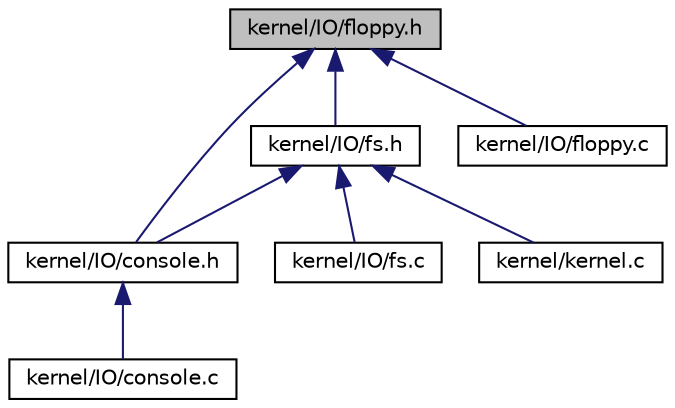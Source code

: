 digraph "kernel/IO/floppy.h"
{
  edge [fontname="Helvetica",fontsize="10",labelfontname="Helvetica",labelfontsize="10"];
  node [fontname="Helvetica",fontsize="10",shape=record];
  Node1 [label="kernel/IO/floppy.h",height=0.2,width=0.4,color="black", fillcolor="grey75", style="filled", fontcolor="black"];
  Node1 -> Node2 [dir="back",color="midnightblue",fontsize="10",style="solid",fontname="Helvetica"];
  Node2 [label="kernel/IO/console.h",height=0.2,width=0.4,color="black", fillcolor="white", style="filled",URL="$console_8h.html"];
  Node2 -> Node3 [dir="back",color="midnightblue",fontsize="10",style="solid",fontname="Helvetica"];
  Node3 [label="kernel/IO/console.c",height=0.2,width=0.4,color="black", fillcolor="white", style="filled",URL="$console_8c.html"];
  Node1 -> Node4 [dir="back",color="midnightblue",fontsize="10",style="solid",fontname="Helvetica"];
  Node4 [label="kernel/IO/fs.h",height=0.2,width=0.4,color="black", fillcolor="white", style="filled",URL="$fs_8h.html",tooltip="Contains all functions for filesystem handling. "];
  Node4 -> Node2 [dir="back",color="midnightblue",fontsize="10",style="solid",fontname="Helvetica"];
  Node4 -> Node5 [dir="back",color="midnightblue",fontsize="10",style="solid",fontname="Helvetica"];
  Node5 [label="kernel/IO/fs.c",height=0.2,width=0.4,color="black", fillcolor="white", style="filled",URL="$fs_8c.html"];
  Node4 -> Node6 [dir="back",color="midnightblue",fontsize="10",style="solid",fontname="Helvetica"];
  Node6 [label="kernel/kernel.c",height=0.2,width=0.4,color="black", fillcolor="white", style="filled",URL="$kernel_8c.html",tooltip="This contains the kernel&#39;s entry point. "];
  Node1 -> Node7 [dir="back",color="midnightblue",fontsize="10",style="solid",fontname="Helvetica"];
  Node7 [label="kernel/IO/floppy.c",height=0.2,width=0.4,color="black", fillcolor="white", style="filled",URL="$floppy_8c.html"];
}
